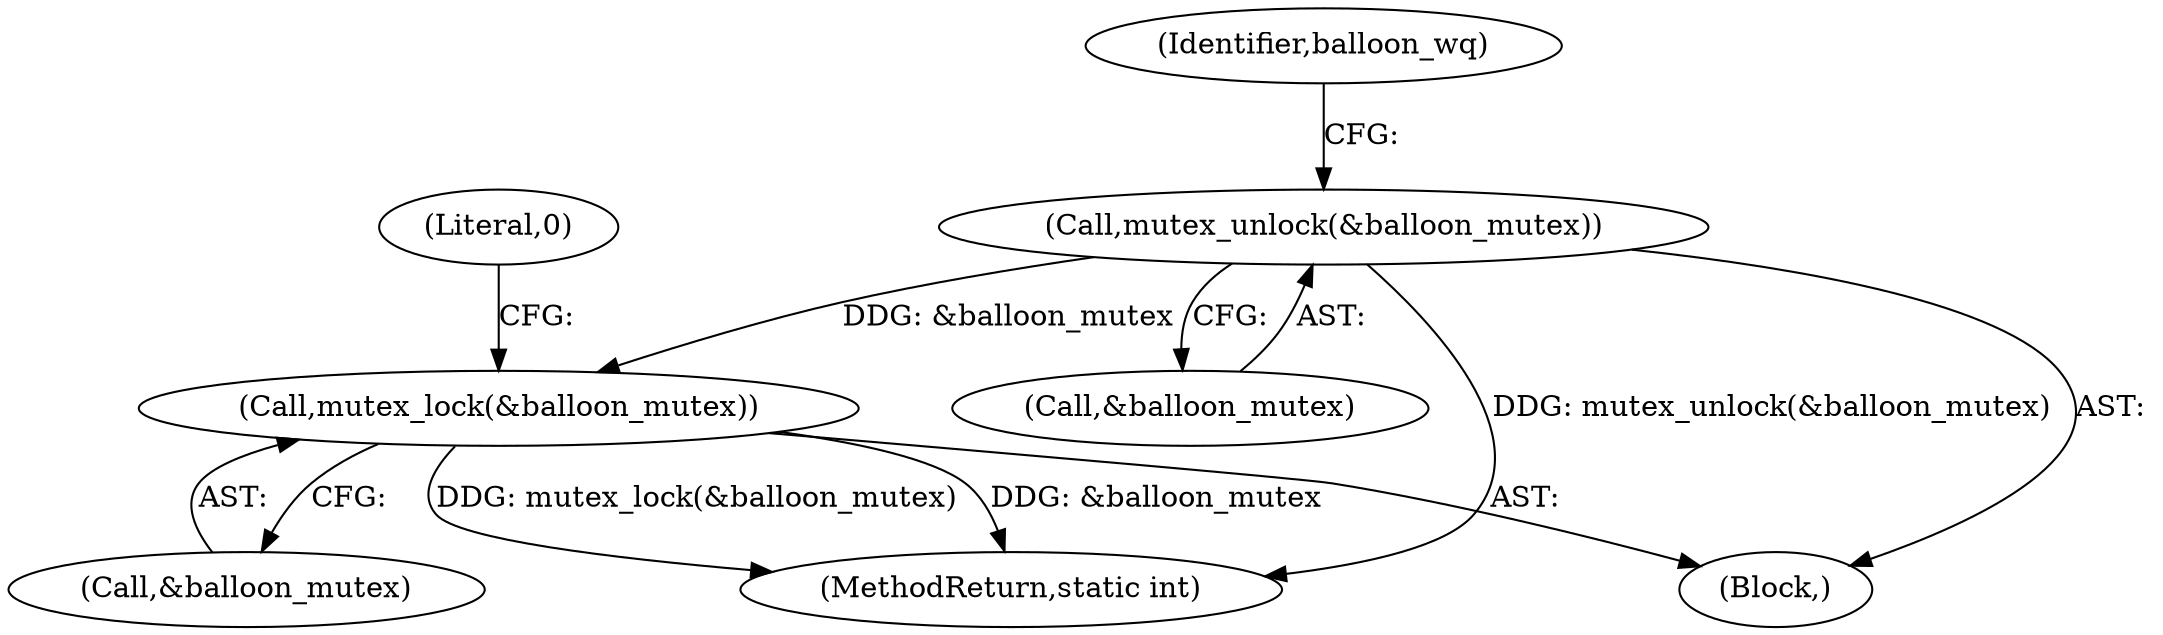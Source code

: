 digraph "0_linux_6ef36ab967c71690ebe7e5ef997a8be4da3bc844@API" {
"1000115" [label="(Call,mutex_unlock(&balloon_mutex))"];
"1000124" [label="(Call,mutex_lock(&balloon_mutex))"];
"1000116" [label="(Call,&balloon_mutex)"];
"1000150" [label="(MethodReturn,static int)"];
"1000115" [label="(Call,mutex_unlock(&balloon_mutex))"];
"1000128" [label="(Literal,0)"];
"1000119" [label="(Identifier,balloon_wq)"];
"1000125" [label="(Call,&balloon_mutex)"];
"1000124" [label="(Call,mutex_lock(&balloon_mutex))"];
"1000114" [label="(Block,)"];
"1000115" -> "1000114"  [label="AST: "];
"1000115" -> "1000116"  [label="CFG: "];
"1000116" -> "1000115"  [label="AST: "];
"1000119" -> "1000115"  [label="CFG: "];
"1000115" -> "1000150"  [label="DDG: mutex_unlock(&balloon_mutex)"];
"1000115" -> "1000124"  [label="DDG: &balloon_mutex"];
"1000124" -> "1000114"  [label="AST: "];
"1000124" -> "1000125"  [label="CFG: "];
"1000125" -> "1000124"  [label="AST: "];
"1000128" -> "1000124"  [label="CFG: "];
"1000124" -> "1000150"  [label="DDG: &balloon_mutex"];
"1000124" -> "1000150"  [label="DDG: mutex_lock(&balloon_mutex)"];
}
